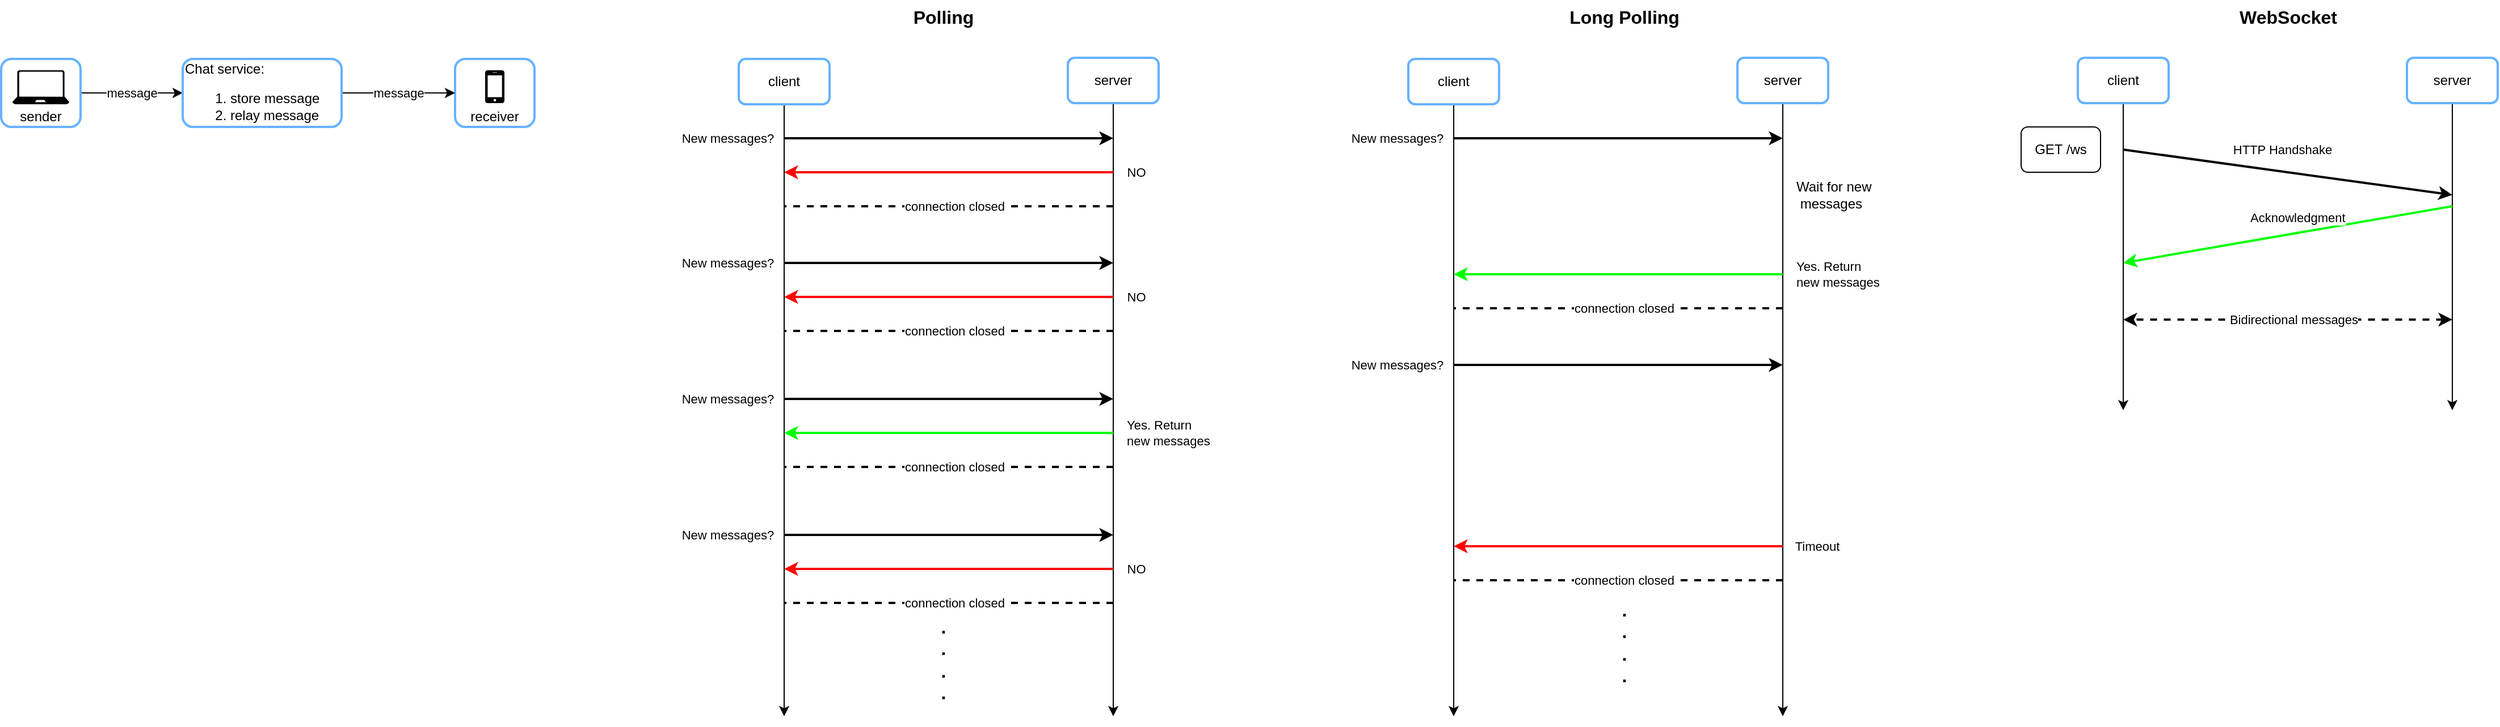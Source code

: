 <mxfile version="25.0.0">
  <diagram name="Page-1" id="FtNxCwowRMe4gdOH6G9q">
    <mxGraphModel dx="823" dy="532" grid="1" gridSize="10" guides="1" tooltips="1" connect="1" arrows="1" fold="1" page="1" pageScale="1" pageWidth="827" pageHeight="1169" math="0" shadow="0">
      <root>
        <mxCell id="0" />
        <mxCell id="1" parent="0" />
        <mxCell id="T0ZbATX3OQyOeFIi9A4T-1" value="message" style="edgeStyle=orthogonalEdgeStyle;rounded=0;orthogonalLoop=1;jettySize=auto;html=1;entryX=0;entryY=0.5;entryDx=0;entryDy=0;" edge="1" parent="1" source="T0ZbATX3OQyOeFIi9A4T-2" target="T0ZbATX3OQyOeFIi9A4T-7">
          <mxGeometry relative="1" as="geometry" />
        </mxCell>
        <mxCell id="T0ZbATX3OQyOeFIi9A4T-2" value="sender" style="rounded=1;whiteSpace=wrap;html=1;strokeColor=#66B2FF;strokeWidth=2;verticalAlign=bottom;" vertex="1" parent="1">
          <mxGeometry x="90" y="100" width="70" height="60" as="geometry" />
        </mxCell>
        <mxCell id="T0ZbATX3OQyOeFIi9A4T-3" value="" style="sketch=0;aspect=fixed;pointerEvents=1;shadow=0;dashed=0;html=1;strokeColor=none;labelPosition=center;verticalLabelPosition=bottom;verticalAlign=top;align=center;fillColor=#000000;shape=mxgraph.azure.laptop;labelBackgroundColor=none;labelBorderColor=none;fontColor=#000000;" vertex="1" parent="1">
          <mxGeometry x="100" y="110" width="50" height="30" as="geometry" />
        </mxCell>
        <mxCell id="T0ZbATX3OQyOeFIi9A4T-4" value="receiver" style="rounded=1;whiteSpace=wrap;html=1;strokeColor=#66B2FF;strokeWidth=2;verticalAlign=bottom;" vertex="1" parent="1">
          <mxGeometry x="490" y="100" width="70" height="60" as="geometry" />
        </mxCell>
        <mxCell id="T0ZbATX3OQyOeFIi9A4T-5" value="" style="sketch=0;pointerEvents=1;shadow=0;dashed=0;html=1;strokeColor=none;fillColor=#000000;labelPosition=center;verticalLabelPosition=bottom;verticalAlign=top;outlineConnect=0;align=center;shape=mxgraph.office.devices.cell_phone_iphone_proportional;" vertex="1" parent="1">
          <mxGeometry x="516.5" y="110" width="17" height="29" as="geometry" />
        </mxCell>
        <mxCell id="T0ZbATX3OQyOeFIi9A4T-6" value="message" style="edgeStyle=orthogonalEdgeStyle;rounded=0;orthogonalLoop=1;jettySize=auto;html=1;" edge="1" parent="1" source="T0ZbATX3OQyOeFIi9A4T-7" target="T0ZbATX3OQyOeFIi9A4T-4">
          <mxGeometry relative="1" as="geometry" />
        </mxCell>
        <mxCell id="T0ZbATX3OQyOeFIi9A4T-7" value="Chat service:&lt;div&gt;&lt;ol&gt;&lt;li&gt;store message&lt;/li&gt;&lt;li&gt;relay message&lt;/li&gt;&lt;/ol&gt;&lt;/div&gt;" style="rounded=1;html=1;strokeColor=#66B2FF;strokeWidth=2;verticalAlign=middle;whiteSpace=wrap;spacingTop=9;align=left;" vertex="1" parent="1">
          <mxGeometry x="250" y="100" width="140" height="60" as="geometry" />
        </mxCell>
        <mxCell id="T0ZbATX3OQyOeFIi9A4T-8" style="edgeStyle=orthogonalEdgeStyle;rounded=0;orthogonalLoop=1;jettySize=auto;html=1;" edge="1" parent="1" source="T0ZbATX3OQyOeFIi9A4T-9">
          <mxGeometry relative="1" as="geometry">
            <mxPoint x="780" y="680" as="targetPoint" />
            <Array as="points">
              <mxPoint x="780" y="631" />
            </Array>
          </mxGeometry>
        </mxCell>
        <mxCell id="T0ZbATX3OQyOeFIi9A4T-9" value="client" style="rounded=1;whiteSpace=wrap;html=1;strokeColor=#66B2FF;strokeWidth=2;verticalAlign=middle;" vertex="1" parent="1">
          <mxGeometry x="740" y="100" width="80" height="40" as="geometry" />
        </mxCell>
        <mxCell id="T0ZbATX3OQyOeFIi9A4T-10" style="edgeStyle=orthogonalEdgeStyle;rounded=0;orthogonalLoop=1;jettySize=auto;html=1;" edge="1" parent="1" source="T0ZbATX3OQyOeFIi9A4T-11">
          <mxGeometry relative="1" as="geometry">
            <mxPoint x="1070" y="680" as="targetPoint" />
            <Array as="points">
              <mxPoint x="1070" y="611" />
            </Array>
          </mxGeometry>
        </mxCell>
        <mxCell id="T0ZbATX3OQyOeFIi9A4T-11" value="server" style="rounded=1;whiteSpace=wrap;html=1;strokeColor=#66B2FF;strokeWidth=2;verticalAlign=middle;" vertex="1" parent="1">
          <mxGeometry x="1030" y="99" width="80" height="40" as="geometry" />
        </mxCell>
        <mxCell id="T0ZbATX3OQyOeFIi9A4T-12" value="New messages?" style="endArrow=classic;html=1;rounded=0;labelPosition=center;verticalLabelPosition=middle;align=center;verticalAlign=middle;strokeWidth=2;" edge="1" parent="1">
          <mxGeometry x="-1" y="-50" width="50" height="50" relative="1" as="geometry">
            <mxPoint x="780" y="170" as="sourcePoint" />
            <mxPoint x="1070" y="170" as="targetPoint" />
            <mxPoint x="-50" y="-50" as="offset" />
          </mxGeometry>
        </mxCell>
        <mxCell id="T0ZbATX3OQyOeFIi9A4T-13" value="NO" style="endArrow=classic;html=1;rounded=0;labelPosition=center;verticalLabelPosition=middle;align=center;verticalAlign=middle;strokeColor=#FF0000;strokeWidth=2;" edge="1" parent="1">
          <mxGeometry x="-1" y="-20" width="50" height="50" relative="1" as="geometry">
            <mxPoint x="1070" y="200" as="sourcePoint" />
            <mxPoint x="780" y="200" as="targetPoint" />
            <mxPoint x="20" y="20" as="offset" />
          </mxGeometry>
        </mxCell>
        <mxCell id="T0ZbATX3OQyOeFIi9A4T-14" value="connection closed" style="endArrow=none;html=1;rounded=0;labelPosition=center;verticalLabelPosition=middle;align=center;verticalAlign=middle;strokeColor=#000000;dashed=1;endFill=0;strokeWidth=2;" edge="1" parent="1">
          <mxGeometry x="-0.035" width="50" height="50" relative="1" as="geometry">
            <mxPoint x="1070" y="230" as="sourcePoint" />
            <mxPoint x="780" y="230" as="targetPoint" />
            <mxPoint as="offset" />
          </mxGeometry>
        </mxCell>
        <mxCell id="T0ZbATX3OQyOeFIi9A4T-15" value="New messages?" style="endArrow=classic;html=1;rounded=0;labelPosition=center;verticalLabelPosition=middle;align=center;verticalAlign=middle;strokeWidth=2;" edge="1" parent="1">
          <mxGeometry x="-1" y="-50" width="50" height="50" relative="1" as="geometry">
            <mxPoint x="780" y="280" as="sourcePoint" />
            <mxPoint x="1070" y="280" as="targetPoint" />
            <mxPoint x="-50" y="-50" as="offset" />
          </mxGeometry>
        </mxCell>
        <mxCell id="T0ZbATX3OQyOeFIi9A4T-16" value="NO" style="endArrow=classic;html=1;rounded=0;labelPosition=center;verticalLabelPosition=middle;align=center;verticalAlign=middle;strokeColor=#FF0000;strokeWidth=2;" edge="1" parent="1">
          <mxGeometry x="-1" y="-20" width="50" height="50" relative="1" as="geometry">
            <mxPoint x="1070" y="310" as="sourcePoint" />
            <mxPoint x="780" y="310" as="targetPoint" />
            <mxPoint x="20" y="20" as="offset" />
          </mxGeometry>
        </mxCell>
        <mxCell id="T0ZbATX3OQyOeFIi9A4T-17" value="connection closed" style="endArrow=none;html=1;rounded=0;labelPosition=center;verticalLabelPosition=middle;align=center;verticalAlign=middle;strokeColor=#000000;dashed=1;endFill=0;strokeWidth=2;" edge="1" parent="1">
          <mxGeometry x="-0.035" width="50" height="50" relative="1" as="geometry">
            <mxPoint x="1070" y="340" as="sourcePoint" />
            <mxPoint x="780" y="340" as="targetPoint" />
            <mxPoint as="offset" />
          </mxGeometry>
        </mxCell>
        <mxCell id="T0ZbATX3OQyOeFIi9A4T-18" value="&lt;b&gt;&lt;font style=&quot;font-size: 16px;&quot;&gt;Polling&lt;/font&gt;&lt;/b&gt;" style="text;html=1;align=center;verticalAlign=middle;resizable=0;points=[];autosize=1;strokeColor=none;fillColor=none;" vertex="1" parent="1">
          <mxGeometry x="880" y="48" width="80" height="30" as="geometry" />
        </mxCell>
        <mxCell id="T0ZbATX3OQyOeFIi9A4T-19" value="New messages?" style="endArrow=classic;html=1;rounded=0;labelPosition=center;verticalLabelPosition=middle;align=center;verticalAlign=middle;strokeWidth=2;" edge="1" parent="1">
          <mxGeometry x="-1" y="-50" width="50" height="50" relative="1" as="geometry">
            <mxPoint x="780" y="400" as="sourcePoint" />
            <mxPoint x="1070" y="400" as="targetPoint" />
            <mxPoint x="-50" y="-50" as="offset" />
          </mxGeometry>
        </mxCell>
        <mxCell id="T0ZbATX3OQyOeFIi9A4T-20" value="Yes. Return&amp;nbsp;&lt;div&gt;new messages&amp;nbsp;&lt;/div&gt;" style="endArrow=classic;html=1;rounded=0;labelPosition=center;verticalLabelPosition=middle;align=left;verticalAlign=middle;strokeColor=#00FF00;strokeWidth=2;" edge="1" parent="1">
          <mxGeometry x="-1" y="-10" width="50" height="50" relative="1" as="geometry">
            <mxPoint x="1070" y="430" as="sourcePoint" />
            <mxPoint x="780" y="430" as="targetPoint" />
            <mxPoint x="10" y="10" as="offset" />
          </mxGeometry>
        </mxCell>
        <mxCell id="T0ZbATX3OQyOeFIi9A4T-21" value="connection closed" style="endArrow=none;html=1;rounded=0;labelPosition=center;verticalLabelPosition=middle;align=center;verticalAlign=middle;strokeColor=#000000;dashed=1;endFill=0;strokeWidth=2;" edge="1" parent="1">
          <mxGeometry x="-0.035" width="50" height="50" relative="1" as="geometry">
            <mxPoint x="1070" y="460" as="sourcePoint" />
            <mxPoint x="780" y="460" as="targetPoint" />
            <mxPoint as="offset" />
          </mxGeometry>
        </mxCell>
        <mxCell id="T0ZbATX3OQyOeFIi9A4T-22" value="New messages?" style="endArrow=classic;html=1;rounded=0;labelPosition=center;verticalLabelPosition=middle;align=center;verticalAlign=middle;strokeWidth=2;" edge="1" parent="1">
          <mxGeometry x="-1" y="-50" width="50" height="50" relative="1" as="geometry">
            <mxPoint x="780" y="520" as="sourcePoint" />
            <mxPoint x="1070" y="520" as="targetPoint" />
            <mxPoint x="-50" y="-50" as="offset" />
          </mxGeometry>
        </mxCell>
        <mxCell id="T0ZbATX3OQyOeFIi9A4T-23" value="NO" style="endArrow=classic;html=1;rounded=0;labelPosition=center;verticalLabelPosition=middle;align=center;verticalAlign=middle;strokeColor=#FF0000;strokeWidth=2;" edge="1" parent="1">
          <mxGeometry x="-1" y="-20" width="50" height="50" relative="1" as="geometry">
            <mxPoint x="1070" y="550" as="sourcePoint" />
            <mxPoint x="780" y="550" as="targetPoint" />
            <mxPoint x="20" y="20" as="offset" />
          </mxGeometry>
        </mxCell>
        <mxCell id="T0ZbATX3OQyOeFIi9A4T-24" value="connection closed" style="endArrow=none;html=1;rounded=0;labelPosition=center;verticalLabelPosition=middle;align=center;verticalAlign=middle;strokeColor=#000000;dashed=1;endFill=0;strokeWidth=2;" edge="1" parent="1">
          <mxGeometry x="-0.035" width="50" height="50" relative="1" as="geometry">
            <mxPoint x="1070" y="580" as="sourcePoint" />
            <mxPoint x="780" y="580" as="targetPoint" />
            <mxPoint as="offset" />
          </mxGeometry>
        </mxCell>
        <mxCell id="T0ZbATX3OQyOeFIi9A4T-25" value=".&lt;div&gt;.&lt;/div&gt;&lt;div&gt;.&lt;/div&gt;&lt;div&gt;.&lt;/div&gt;" style="text;html=1;align=center;verticalAlign=middle;resizable=0;points=[];autosize=1;strokeColor=none;fillColor=none;fontStyle=1;fontSize=16;" vertex="1" parent="1">
          <mxGeometry x="905" y="585" width="30" height="90" as="geometry" />
        </mxCell>
        <mxCell id="T0ZbATX3OQyOeFIi9A4T-26" style="edgeStyle=orthogonalEdgeStyle;rounded=0;orthogonalLoop=1;jettySize=auto;html=1;" edge="1" parent="1" source="T0ZbATX3OQyOeFIi9A4T-27">
          <mxGeometry relative="1" as="geometry">
            <mxPoint x="1370" y="680" as="targetPoint" />
            <Array as="points">
              <mxPoint x="1370" y="631" />
            </Array>
          </mxGeometry>
        </mxCell>
        <mxCell id="T0ZbATX3OQyOeFIi9A4T-27" value="client" style="rounded=1;whiteSpace=wrap;html=1;strokeColor=#66B2FF;strokeWidth=2;verticalAlign=middle;" vertex="1" parent="1">
          <mxGeometry x="1330" y="100" width="80" height="40" as="geometry" />
        </mxCell>
        <mxCell id="T0ZbATX3OQyOeFIi9A4T-28" style="edgeStyle=orthogonalEdgeStyle;rounded=0;orthogonalLoop=1;jettySize=auto;html=1;" edge="1" parent="1" source="T0ZbATX3OQyOeFIi9A4T-29">
          <mxGeometry relative="1" as="geometry">
            <mxPoint x="1660" y="680" as="targetPoint" />
            <Array as="points">
              <mxPoint x="1660" y="611" />
            </Array>
          </mxGeometry>
        </mxCell>
        <mxCell id="T0ZbATX3OQyOeFIi9A4T-29" value="server" style="rounded=1;whiteSpace=wrap;html=1;strokeColor=#66B2FF;strokeWidth=2;verticalAlign=middle;" vertex="1" parent="1">
          <mxGeometry x="1620" y="99" width="80" height="40" as="geometry" />
        </mxCell>
        <mxCell id="T0ZbATX3OQyOeFIi9A4T-30" value="New messages?" style="endArrow=classic;html=1;rounded=0;labelPosition=center;verticalLabelPosition=middle;align=center;verticalAlign=middle;strokeWidth=2;" edge="1" parent="1">
          <mxGeometry x="-1" y="-50" width="50" height="50" relative="1" as="geometry">
            <mxPoint x="1370" y="170" as="sourcePoint" />
            <mxPoint x="1660" y="170" as="targetPoint" />
            <mxPoint x="-50" y="-50" as="offset" />
          </mxGeometry>
        </mxCell>
        <mxCell id="T0ZbATX3OQyOeFIi9A4T-31" value="connection closed" style="endArrow=none;html=1;rounded=0;labelPosition=center;verticalLabelPosition=middle;align=center;verticalAlign=middle;strokeColor=#000000;dashed=1;endFill=0;strokeWidth=2;" edge="1" parent="1">
          <mxGeometry x="-0.035" width="50" height="50" relative="1" as="geometry">
            <mxPoint x="1660" y="320" as="sourcePoint" />
            <mxPoint x="1370" y="320" as="targetPoint" />
            <mxPoint as="offset" />
          </mxGeometry>
        </mxCell>
        <mxCell id="T0ZbATX3OQyOeFIi9A4T-32" value="New messages?" style="endArrow=classic;html=1;rounded=0;labelPosition=center;verticalLabelPosition=middle;align=center;verticalAlign=middle;strokeWidth=2;" edge="1" parent="1">
          <mxGeometry x="-1" y="-50" width="50" height="50" relative="1" as="geometry">
            <mxPoint x="1370" y="370" as="sourcePoint" />
            <mxPoint x="1660" y="370" as="targetPoint" />
            <mxPoint x="-50" y="-50" as="offset" />
          </mxGeometry>
        </mxCell>
        <mxCell id="T0ZbATX3OQyOeFIi9A4T-33" value="Timeout" style="endArrow=classic;html=1;rounded=0;labelPosition=center;verticalLabelPosition=middle;align=center;verticalAlign=middle;strokeColor=#FF0000;strokeWidth=2;" edge="1" parent="1">
          <mxGeometry x="-1" y="-30" width="50" height="50" relative="1" as="geometry">
            <mxPoint x="1660" y="530" as="sourcePoint" />
            <mxPoint x="1370" y="530" as="targetPoint" />
            <mxPoint x="30" y="30" as="offset" />
          </mxGeometry>
        </mxCell>
        <mxCell id="T0ZbATX3OQyOeFIi9A4T-34" value="connection closed" style="endArrow=none;html=1;rounded=0;labelPosition=center;verticalLabelPosition=middle;align=center;verticalAlign=middle;strokeColor=#000000;dashed=1;endFill=0;strokeWidth=2;" edge="1" parent="1">
          <mxGeometry x="-0.035" width="50" height="50" relative="1" as="geometry">
            <mxPoint x="1660" y="560" as="sourcePoint" />
            <mxPoint x="1370" y="560" as="targetPoint" />
            <mxPoint as="offset" />
          </mxGeometry>
        </mxCell>
        <mxCell id="T0ZbATX3OQyOeFIi9A4T-35" value="&lt;b&gt;&lt;font style=&quot;font-size: 16px;&quot;&gt;Long Polling&lt;/font&gt;&lt;/b&gt;" style="text;html=1;align=center;verticalAlign=middle;resizable=0;points=[];autosize=1;strokeColor=none;fillColor=none;" vertex="1" parent="1">
          <mxGeometry x="1460" y="48" width="120" height="30" as="geometry" />
        </mxCell>
        <mxCell id="T0ZbATX3OQyOeFIi9A4T-36" value=".&lt;div&gt;.&lt;/div&gt;&lt;div&gt;.&lt;/div&gt;&lt;div&gt;.&lt;/div&gt;" style="text;html=1;align=center;verticalAlign=middle;resizable=0;points=[];autosize=1;strokeColor=none;fillColor=none;fontStyle=1;fontSize=16;" vertex="1" parent="1">
          <mxGeometry x="1505" y="570" width="30" height="90" as="geometry" />
        </mxCell>
        <mxCell id="T0ZbATX3OQyOeFIi9A4T-37" value="Yes. Return&amp;nbsp;&lt;div&gt;new messages&amp;nbsp;&lt;/div&gt;" style="endArrow=classic;html=1;rounded=0;labelPosition=center;verticalLabelPosition=middle;align=left;verticalAlign=middle;strokeColor=#00FF00;strokeWidth=2;" edge="1" parent="1">
          <mxGeometry x="-1" y="-10" width="50" height="50" relative="1" as="geometry">
            <mxPoint x="1660" y="290" as="sourcePoint" />
            <mxPoint x="1370" y="290" as="targetPoint" />
            <mxPoint x="10" y="10" as="offset" />
          </mxGeometry>
        </mxCell>
        <mxCell id="T0ZbATX3OQyOeFIi9A4T-38" value="Wait for new&lt;div&gt;&amp;nbsp;messages&lt;/div&gt;" style="text;html=1;align=left;verticalAlign=middle;resizable=0;points=[];autosize=1;strokeColor=none;fillColor=none;" vertex="1" parent="1">
          <mxGeometry x="1670" y="200" width="90" height="40" as="geometry" />
        </mxCell>
        <mxCell id="T0ZbATX3OQyOeFIi9A4T-39" style="edgeStyle=orthogonalEdgeStyle;rounded=0;orthogonalLoop=1;jettySize=auto;html=1;" edge="1" parent="1" source="T0ZbATX3OQyOeFIi9A4T-40">
          <mxGeometry relative="1" as="geometry">
            <mxPoint x="1960" y="410" as="targetPoint" />
            <Array as="points">
              <mxPoint x="1960" y="260" />
              <mxPoint x="1960" y="260" />
            </Array>
          </mxGeometry>
        </mxCell>
        <mxCell id="T0ZbATX3OQyOeFIi9A4T-40" value="client" style="rounded=1;whiteSpace=wrap;html=1;strokeColor=#66B2FF;strokeWidth=2;verticalAlign=middle;" vertex="1" parent="1">
          <mxGeometry x="1920" y="99" width="80" height="40" as="geometry" />
        </mxCell>
        <mxCell id="T0ZbATX3OQyOeFIi9A4T-41" style="edgeStyle=orthogonalEdgeStyle;rounded=0;orthogonalLoop=1;jettySize=auto;html=1;" edge="1" parent="1" source="T0ZbATX3OQyOeFIi9A4T-42">
          <mxGeometry relative="1" as="geometry">
            <mxPoint x="2250" y="410" as="targetPoint" />
            <Array as="points">
              <mxPoint x="2250" y="400" />
              <mxPoint x="2250" y="400" />
            </Array>
          </mxGeometry>
        </mxCell>
        <mxCell id="T0ZbATX3OQyOeFIi9A4T-42" value="server" style="rounded=1;whiteSpace=wrap;html=1;strokeColor=#66B2FF;strokeWidth=2;verticalAlign=middle;" vertex="1" parent="1">
          <mxGeometry x="2210" y="99" width="80" height="40" as="geometry" />
        </mxCell>
        <mxCell id="T0ZbATX3OQyOeFIi9A4T-43" value="WebSocket" style="text;html=1;align=center;verticalAlign=middle;resizable=0;points=[];autosize=1;strokeColor=none;fillColor=none;fontStyle=1;fontSize=16;" vertex="1" parent="1">
          <mxGeometry x="2050" y="48" width="110" height="30" as="geometry" />
        </mxCell>
        <mxCell id="T0ZbATX3OQyOeFIi9A4T-44" value="GET /ws" style="rounded=1;whiteSpace=wrap;html=1;" vertex="1" parent="1">
          <mxGeometry x="1870" y="160" width="70" height="40" as="geometry" />
        </mxCell>
        <mxCell id="T0ZbATX3OQyOeFIi9A4T-45" value="HTTP Handshake" style="endArrow=classic;html=1;rounded=0;labelPosition=center;verticalLabelPosition=middle;align=center;verticalAlign=middle;strokeWidth=2;flowAnimation=0;" edge="1" parent="1">
          <mxGeometry x="-0.052" y="19" width="50" height="50" relative="1" as="geometry">
            <mxPoint x="1960" y="180" as="sourcePoint" />
            <mxPoint x="2250" y="220" as="targetPoint" />
            <mxPoint as="offset" />
          </mxGeometry>
        </mxCell>
        <mxCell id="T0ZbATX3OQyOeFIi9A4T-46" value="Acknowledgment" style="endArrow=classic;html=1;rounded=0;labelPosition=center;verticalLabelPosition=middle;align=left;verticalAlign=middle;strokeColor=#00FF00;strokeWidth=2;" edge="1" parent="1">
          <mxGeometry x="0.217" y="-21" width="50" height="50" relative="1" as="geometry">
            <mxPoint x="2250" y="230" as="sourcePoint" />
            <mxPoint x="1960" y="280" as="targetPoint" />
            <mxPoint as="offset" />
          </mxGeometry>
        </mxCell>
        <mxCell id="T0ZbATX3OQyOeFIi9A4T-47" value="Bidirectional messages" style="endArrow=classic;html=1;rounded=0;labelPosition=center;verticalLabelPosition=middle;align=center;verticalAlign=middle;strokeColor=#000000;dashed=1;endFill=1;strokeWidth=2;startArrow=classic;startFill=1;" edge="1" parent="1">
          <mxGeometry x="-0.035" width="50" height="50" relative="1" as="geometry">
            <mxPoint x="2250" y="330" as="sourcePoint" />
            <mxPoint x="1960" y="330" as="targetPoint" />
            <mxPoint as="offset" />
          </mxGeometry>
        </mxCell>
      </root>
    </mxGraphModel>
  </diagram>
</mxfile>
